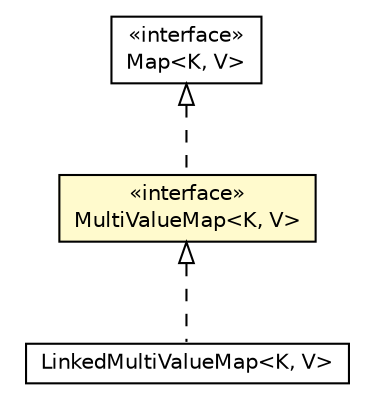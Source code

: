 #!/usr/local/bin/dot
#
# Class diagram 
# Generated by UMLGraph version R5_6-24-gf6e263 (http://www.umlgraph.org/)
#

digraph G {
	edge [fontname="Helvetica",fontsize=10,labelfontname="Helvetica",labelfontsize=10];
	node [fontname="Helvetica",fontsize=10,shape=plaintext];
	nodesep=0.25;
	ranksep=0.5;
	// org.qiweb.util.LinkedMultiValueMap<K, V>
	c20163 [label=<<table title="org.qiweb.util.LinkedMultiValueMap" border="0" cellborder="1" cellspacing="0" cellpadding="2" port="p" href="./LinkedMultiValueMap.html">
		<tr><td><table border="0" cellspacing="0" cellpadding="1">
<tr><td align="center" balign="center"> LinkedMultiValueMap&lt;K, V&gt; </td></tr>
		</table></td></tr>
		</table>>, URL="./LinkedMultiValueMap.html", fontname="Helvetica", fontcolor="black", fontsize=10.0];
	// org.qiweb.util.MultiValueMap<K, V>
	c20167 [label=<<table title="org.qiweb.util.MultiValueMap" border="0" cellborder="1" cellspacing="0" cellpadding="2" port="p" bgcolor="lemonChiffon" href="./MultiValueMap.html">
		<tr><td><table border="0" cellspacing="0" cellpadding="1">
<tr><td align="center" balign="center"> &#171;interface&#187; </td></tr>
<tr><td align="center" balign="center"> MultiValueMap&lt;K, V&gt; </td></tr>
		</table></td></tr>
		</table>>, URL="./MultiValueMap.html", fontname="Helvetica", fontcolor="black", fontsize=10.0];
	//org.qiweb.util.LinkedMultiValueMap<K, V> implements org.qiweb.util.MultiValueMap<K, V>
	c20167:p -> c20163:p [dir=back,arrowtail=empty,style=dashed];
	//org.qiweb.util.MultiValueMap<K, V> implements java.util.Map<K, V>
	c20212:p -> c20167:p [dir=back,arrowtail=empty,style=dashed];
	// java.util.Map<K, V>
	c20212 [label=<<table title="java.util.Map" border="0" cellborder="1" cellspacing="0" cellpadding="2" port="p" href="http://docs.oracle.com/javase/8/docs/api/java/util/Map.html">
		<tr><td><table border="0" cellspacing="0" cellpadding="1">
<tr><td align="center" balign="center"> &#171;interface&#187; </td></tr>
<tr><td align="center" balign="center"> Map&lt;K, V&gt; </td></tr>
		</table></td></tr>
		</table>>, URL="http://docs.oracle.com/javase/8/docs/api/java/util/Map.html", fontname="Helvetica", fontcolor="black", fontsize=10.0];
}

